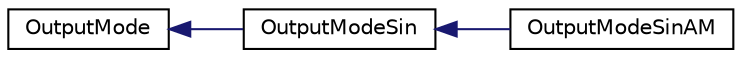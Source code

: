 digraph "Graphical Class Hierarchy"
{
  edge [fontname="Helvetica",fontsize="10",labelfontname="Helvetica",labelfontsize="10"];
  node [fontname="Helvetica",fontsize="10",shape=record];
  rankdir="LR";
  Node0 [label="OutputMode",height=0.2,width=0.4,color="black", fillcolor="white", style="filled",URL="$class_output_mode.html"];
  Node0 -> Node1 [dir="back",color="midnightblue",fontsize="10",style="solid",fontname="Helvetica"];
  Node1 [label="OutputModeSin",height=0.2,width=0.4,color="black", fillcolor="white", style="filled",URL="$class_output_mode_sin.html"];
  Node1 -> Node2 [dir="back",color="midnightblue",fontsize="10",style="solid",fontname="Helvetica"];
  Node2 [label="OutputModeSinAM",height=0.2,width=0.4,color="black", fillcolor="white", style="filled",URL="$class_output_mode_sin_a_m.html"];
}
